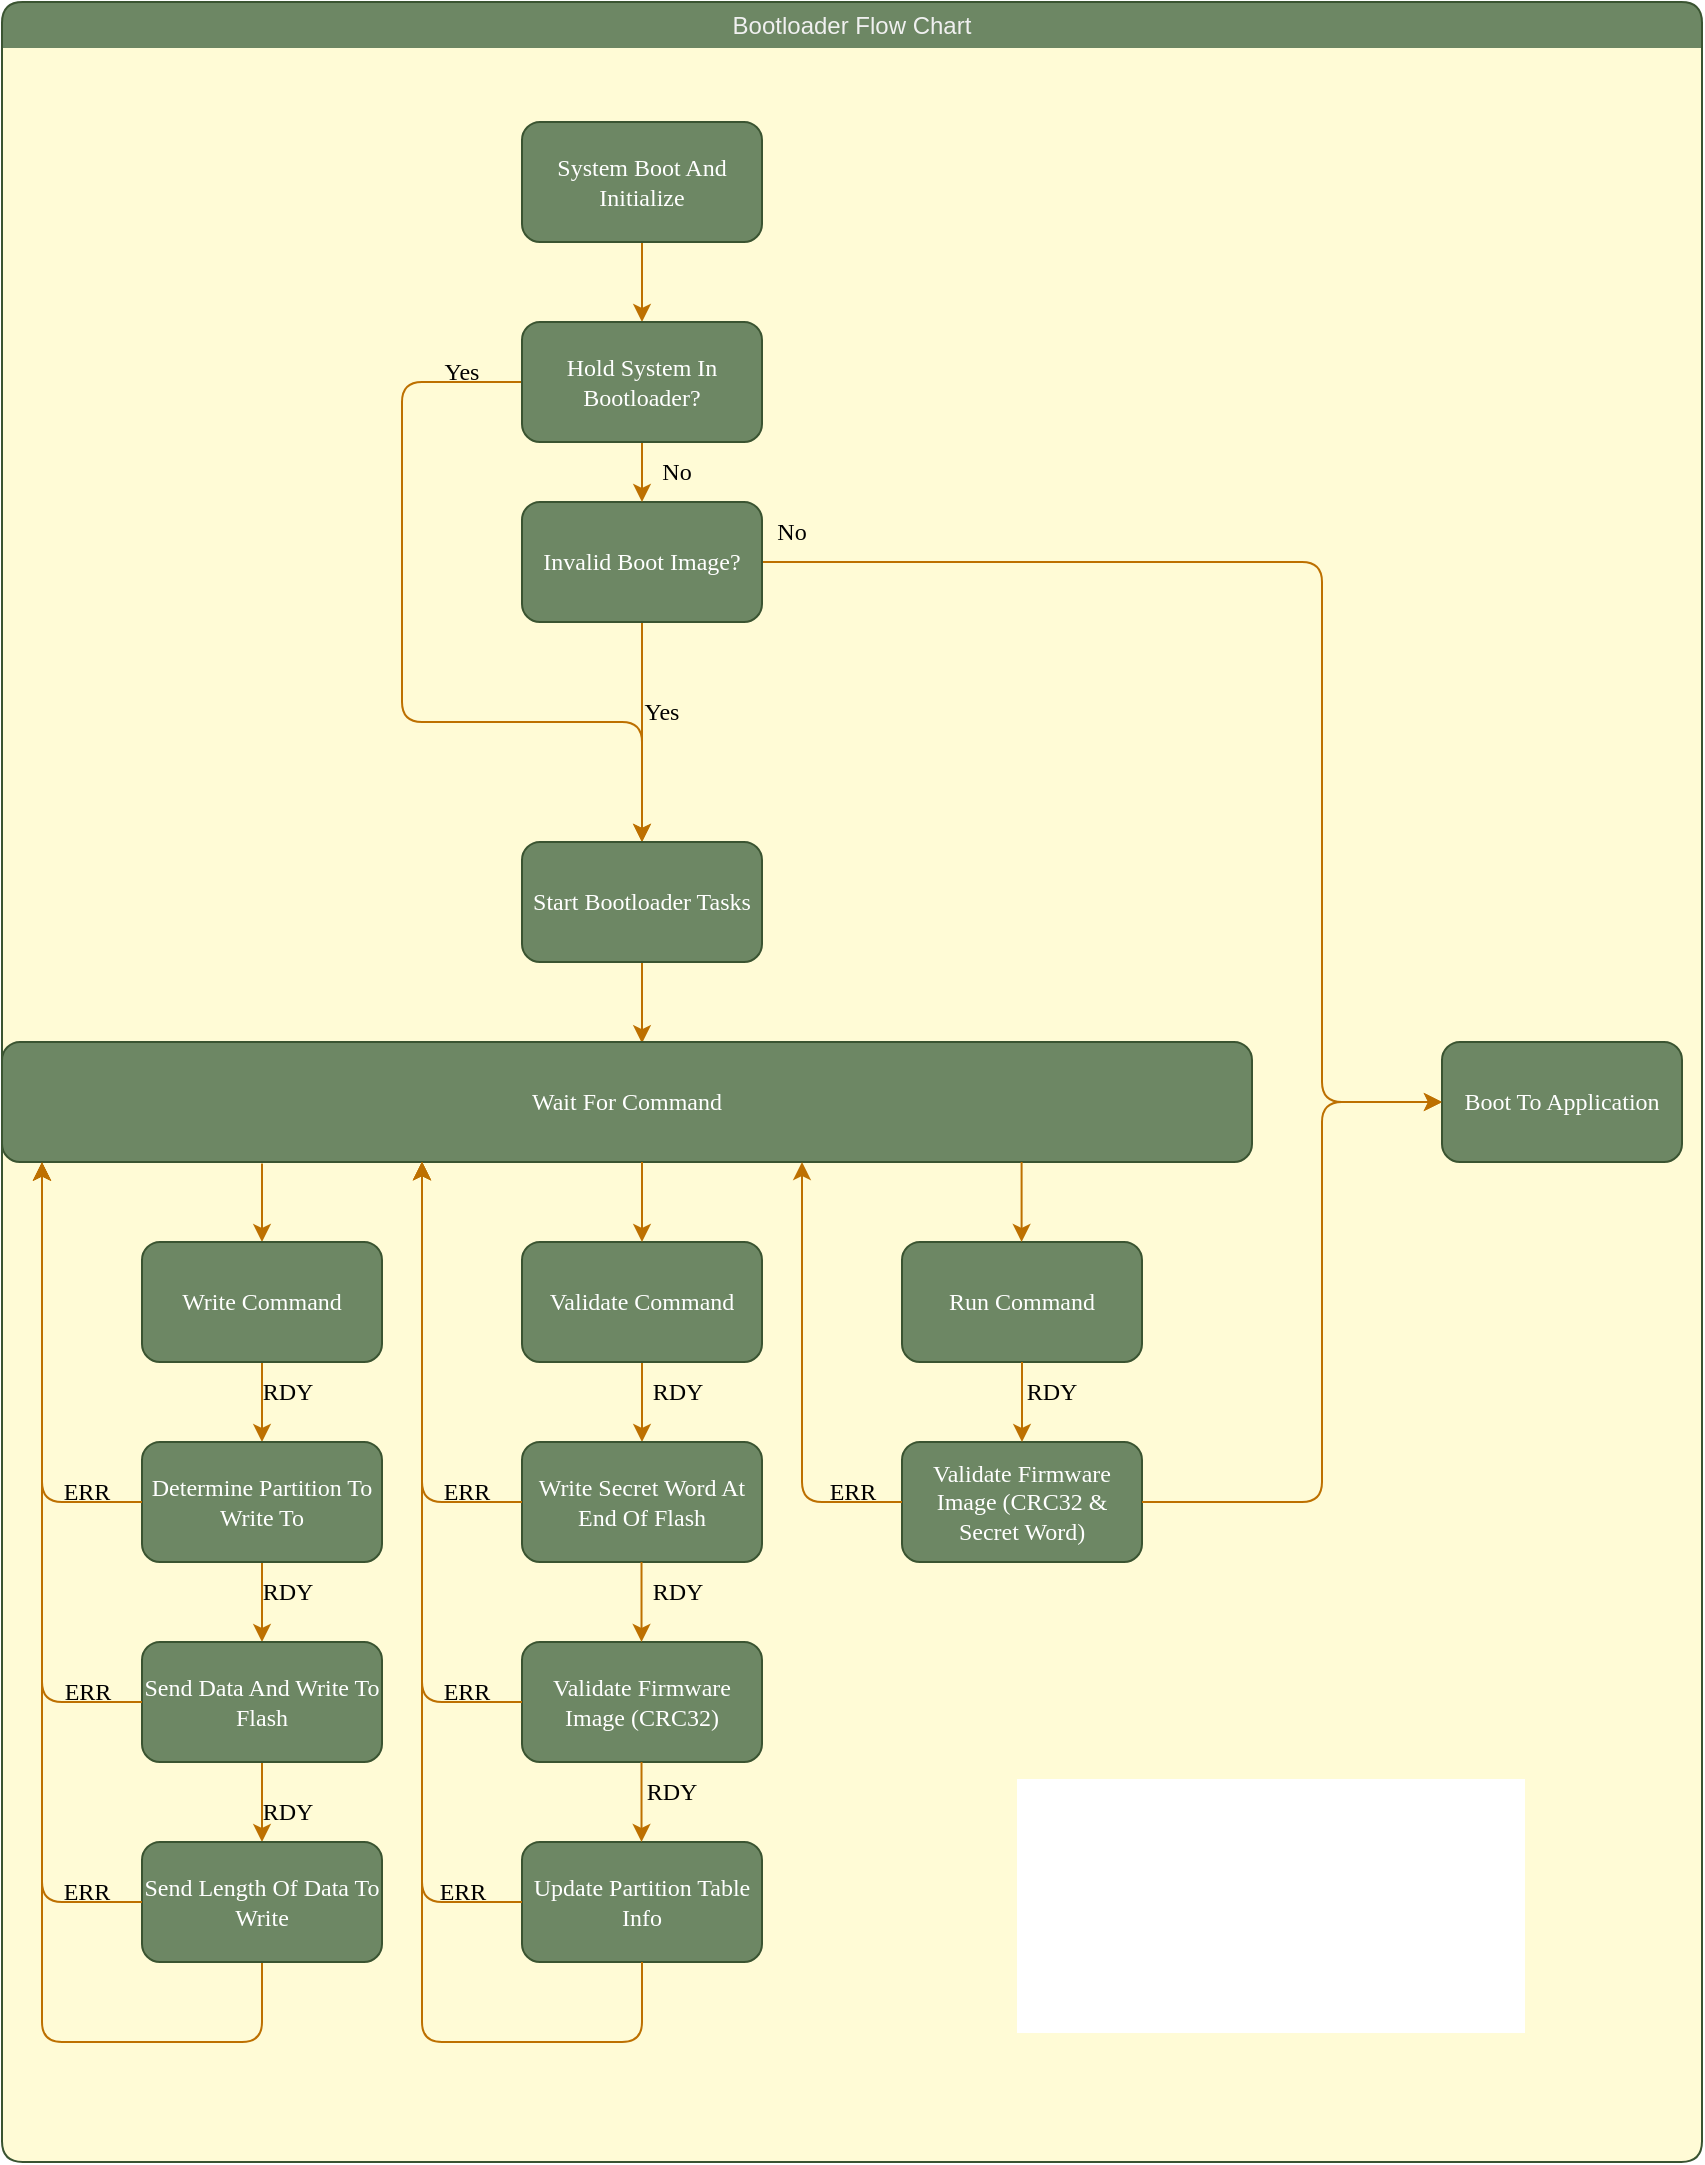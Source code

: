 <mxfile>
    <diagram id="l6yvK7D9bzQ4O7eyYnum" name="Page-1">
        <mxGraphModel dx="1450" dy="802" grid="1" gridSize="10" guides="1" tooltips="1" connect="1" arrows="1" fold="1" page="1" pageScale="1" pageWidth="850" pageHeight="1100" math="0" shadow="0">
            <root>
                <mxCell id="0"/>
                <mxCell id="1" parent="0"/>
                <mxCell id="87" value="&lt;span style=&quot;color: rgb(240, 240, 240); font-weight: 400;&quot;&gt;Bootloader Flow Chart&lt;/span&gt;" style="swimlane;whiteSpace=wrap;html=1;fillColor=#6d8764;fontColor=#ffffff;strokeColor=#3A5431;rounded=1;swimlaneLine=0;swimlaneFillColor=#FFFBD6;" vertex="1" parent="1">
                    <mxGeometry y="10" width="850" height="1080" as="geometry"/>
                </mxCell>
                <mxCell id="8" value="No" style="text;html=1;strokeColor=none;fillColor=none;align=center;verticalAlign=middle;whiteSpace=wrap;rounded=0;shadow=0;glass=0;sketch=0;fontFamily=Times New Roman;fontColor=#000000;" parent="87" vertex="1">
                    <mxGeometry x="320" y="220" width="35" height="30" as="geometry"/>
                </mxCell>
                <mxCell id="83" value="RDY" style="text;html=1;strokeColor=none;fillColor=none;align=center;verticalAlign=middle;whiteSpace=wrap;rounded=0;shadow=0;glass=0;sketch=0;fontFamily=Times New Roman;fontColor=#000000;" vertex="1" parent="87">
                    <mxGeometry x="510" y="680" width="30" height="30" as="geometry"/>
                </mxCell>
                <mxCell id="54" value="RDY" style="text;html=1;strokeColor=none;fillColor=none;align=center;verticalAlign=middle;whiteSpace=wrap;rounded=0;shadow=0;glass=0;sketch=0;fontFamily=Times New Roman;fontColor=#000000;" vertex="1" parent="87">
                    <mxGeometry x="317.5" y="680" width="40" height="30" as="geometry"/>
                </mxCell>
                <mxCell id="56" value="RDY" style="text;html=1;strokeColor=none;fillColor=none;align=center;verticalAlign=middle;whiteSpace=wrap;rounded=0;shadow=0;glass=0;sketch=0;fontFamily=Times New Roman;fontColor=#000000;" vertex="1" parent="87">
                    <mxGeometry x="317.5" y="780" width="40" height="30" as="geometry"/>
                </mxCell>
                <mxCell id="67" value="RDY" style="text;html=1;strokeColor=none;fillColor=none;align=center;verticalAlign=middle;whiteSpace=wrap;rounded=0;shadow=0;glass=0;sketch=0;fontFamily=Times New Roman;fontColor=#000000;" vertex="1" parent="87">
                    <mxGeometry x="315" y="880" width="40" height="30" as="geometry"/>
                </mxCell>
                <mxCell id="13" style="edgeStyle=none;html=1;entryX=0.5;entryY=0;entryDx=0;entryDy=0;fontFamily=Times New Roman;fillColor=#f0a30a;strokeColor=#BD7000;" parent="1" source="2" target="4" edge="1">
                    <mxGeometry relative="1" as="geometry"/>
                </mxCell>
                <mxCell id="2" value="&lt;font&gt;System Boot And Initialize&lt;/font&gt;" style="whiteSpace=wrap;html=1;fillColor=#6d8764;fontColor=#ffffff;strokeColor=#3A5431;rounded=1;shadow=0;glass=0;fontFamily=Times New Roman;" parent="1" vertex="1">
                    <mxGeometry x="260" y="70" width="120" height="60" as="geometry"/>
                </mxCell>
                <mxCell id="10" style="edgeStyle=none;html=1;entryX=0;entryY=0.5;entryDx=0;entryDy=0;fontFamily=Times New Roman;fillColor=#f0a30a;strokeColor=#BD7000;" parent="1" source="3" target="9" edge="1">
                    <mxGeometry relative="1" as="geometry">
                        <Array as="points">
                            <mxPoint x="460" y="290"/>
                            <mxPoint x="660" y="290"/>
                            <mxPoint x="660" y="450"/>
                            <mxPoint x="660" y="460"/>
                            <mxPoint x="660" y="560"/>
                        </Array>
                    </mxGeometry>
                </mxCell>
                <mxCell id="15" value="" style="edgeStyle=none;html=1;fontFamily=Times New Roman;fillColor=#f0a30a;strokeColor=#BD7000;" parent="1" source="3" target="14" edge="1">
                    <mxGeometry relative="1" as="geometry"/>
                </mxCell>
                <mxCell id="3" value="Invalid Boot Image?" style="whiteSpace=wrap;html=1;fontFamily=Times New Roman;fillColor=#6d8764;fontColor=#ffffff;strokeColor=#3A5431;rounded=1;" parent="1" vertex="1">
                    <mxGeometry x="260" y="260" width="120" height="60" as="geometry"/>
                </mxCell>
                <mxCell id="7" value="" style="edgeStyle=none;html=1;fontFamily=Times New Roman;fillColor=#f0a30a;strokeColor=#BD7000;" parent="1" source="4" target="3" edge="1">
                    <mxGeometry relative="1" as="geometry"/>
                </mxCell>
                <mxCell id="18" style="edgeStyle=none;html=1;entryX=0.5;entryY=0;entryDx=0;entryDy=0;fontFamily=Times New Roman;fillColor=#f0a30a;strokeColor=#BD7000;" parent="1" source="4" target="14" edge="1">
                    <mxGeometry relative="1" as="geometry">
                        <Array as="points">
                            <mxPoint x="200" y="200"/>
                            <mxPoint x="200" y="370"/>
                            <mxPoint x="320" y="370"/>
                        </Array>
                    </mxGeometry>
                </mxCell>
                <mxCell id="4" value="Hold System In Bootloader?" style="whiteSpace=wrap;html=1;fillColor=#6d8764;fontColor=#ffffff;strokeColor=#3A5431;rounded=1;fontFamily=Times New Roman;" parent="1" vertex="1">
                    <mxGeometry x="260" y="170" width="120" height="60" as="geometry"/>
                </mxCell>
                <mxCell id="9" value="Boot To Application" style="whiteSpace=wrap;html=1;fontFamily=Times New Roman;fillColor=#6d8764;fontColor=#ffffff;strokeColor=#3A5431;rounded=1;" parent="1" vertex="1">
                    <mxGeometry x="720" y="530" width="120" height="60" as="geometry"/>
                </mxCell>
                <mxCell id="21" value="" style="edgeStyle=none;html=1;fontFamily=Times New Roman;entryX=0.512;entryY=0.01;entryDx=0;entryDy=0;entryPerimeter=0;fillColor=#f0a30a;strokeColor=#BD7000;" parent="1" source="14" target="20" edge="1">
                    <mxGeometry relative="1" as="geometry"/>
                </mxCell>
                <mxCell id="14" value="Start Bootloader Tasks" style="whiteSpace=wrap;html=1;fontFamily=Times New Roman;fillColor=#6d8764;fontColor=#ffffff;strokeColor=#3A5431;rounded=1;" parent="1" vertex="1">
                    <mxGeometry x="260" y="430" width="120" height="60" as="geometry"/>
                </mxCell>
                <mxCell id="16" value="No" style="text;html=1;strokeColor=none;fillColor=none;align=center;verticalAlign=middle;whiteSpace=wrap;rounded=0;shadow=0;glass=0;sketch=0;fontFamily=Times New Roman;fontColor=#000000;" parent="1" vertex="1">
                    <mxGeometry x="365" y="260" width="60" height="30" as="geometry"/>
                </mxCell>
                <mxCell id="17" value="Yes" style="text;html=1;strokeColor=none;fillColor=none;align=center;verticalAlign=middle;whiteSpace=wrap;rounded=0;shadow=0;glass=0;sketch=0;fontFamily=Times New Roman;fontColor=#000000;" parent="1" vertex="1">
                    <mxGeometry x="300" y="350" width="60" height="30" as="geometry"/>
                </mxCell>
                <mxCell id="19" value="Yes" style="text;html=1;strokeColor=none;fillColor=none;align=center;verticalAlign=middle;whiteSpace=wrap;rounded=0;shadow=0;glass=0;sketch=0;fontFamily=Times New Roman;fontColor=#000000;" parent="1" vertex="1">
                    <mxGeometry x="200" y="180" width="60" height="30" as="geometry"/>
                </mxCell>
                <mxCell id="25" value="" style="edgeStyle=none;html=1;fontFamily=Times New Roman;exitX=0.208;exitY=1.012;exitDx=0;exitDy=0;exitPerimeter=0;fillColor=#f0a30a;strokeColor=#BD7000;" parent="1" source="20" target="22" edge="1">
                    <mxGeometry relative="1" as="geometry">
                        <mxPoint x="127.5" y="590" as="sourcePoint"/>
                    </mxGeometry>
                </mxCell>
                <mxCell id="20" value="Wait For Command" style="whiteSpace=wrap;html=1;fontFamily=Times New Roman;fillColor=#6d8764;fontColor=#ffffff;strokeColor=#3A5431;rounded=1;" parent="1" vertex="1">
                    <mxGeometry y="530" width="625" height="60" as="geometry"/>
                </mxCell>
                <mxCell id="26" value="" style="edgeStyle=none;html=1;fontFamily=Times New Roman;fillColor=#f0a30a;strokeColor=#BD7000;" parent="1" source="22" target="23" edge="1">
                    <mxGeometry relative="1" as="geometry"/>
                </mxCell>
                <mxCell id="22" value="Write Command" style="whiteSpace=wrap;html=1;fontFamily=Times New Roman;fillColor=#6d8764;fontColor=#ffffff;strokeColor=#3A5431;rounded=1;" parent="1" vertex="1">
                    <mxGeometry x="70" y="630" width="120" height="60" as="geometry"/>
                </mxCell>
                <mxCell id="30" value="" style="edgeStyle=none;html=1;fontFamily=Times New Roman;fillColor=#f0a30a;strokeColor=#BD7000;" parent="1" source="23" target="29" edge="1">
                    <mxGeometry relative="1" as="geometry"/>
                </mxCell>
                <mxCell id="23" value="Determine Partition To Write To" style="whiteSpace=wrap;html=1;fontFamily=Times New Roman;fillColor=#6d8764;fontColor=#ffffff;strokeColor=#3A5431;rounded=1;" parent="1" vertex="1">
                    <mxGeometry x="70" y="730" width="120" height="60" as="geometry"/>
                </mxCell>
                <mxCell id="27" value="RDY" style="text;html=1;strokeColor=none;fillColor=none;align=center;verticalAlign=middle;whiteSpace=wrap;rounded=0;shadow=0;glass=0;sketch=0;fontFamily=Times New Roman;fontColor=#000000;" parent="1" vertex="1">
                    <mxGeometry x="122.5" y="690" width="40" height="30" as="geometry"/>
                </mxCell>
                <mxCell id="36" value="" style="edgeStyle=none;html=1;fontFamily=Times New Roman;exitX=0.5;exitY=1;exitDx=0;exitDy=0;entryX=0.032;entryY=1.004;entryDx=0;entryDy=0;entryPerimeter=0;fillColor=#f0a30a;strokeColor=#BD7000;" parent="1" source="69" edge="1" target="20">
                    <mxGeometry relative="1" as="geometry">
                        <mxPoint x="20" y="600" as="targetPoint"/>
                        <Array as="points">
                            <mxPoint x="130" y="1030"/>
                            <mxPoint x="20" y="1030"/>
                        </Array>
                    </mxGeometry>
                </mxCell>
                <mxCell id="70" value="" style="edgeStyle=none;html=1;fillColor=#f0a30a;strokeColor=#BD7000;" edge="1" parent="1" source="29" target="69">
                    <mxGeometry relative="1" as="geometry"/>
                </mxCell>
                <mxCell id="29" value="Send Data And Write To Flash" style="whiteSpace=wrap;html=1;fontFamily=Times New Roman;fillColor=#6d8764;fontColor=#ffffff;strokeColor=#3A5431;rounded=1;" parent="1" vertex="1">
                    <mxGeometry x="70" y="830" width="120" height="60" as="geometry"/>
                </mxCell>
                <mxCell id="31" value="RDY" style="text;html=1;strokeColor=none;fillColor=none;align=center;verticalAlign=middle;whiteSpace=wrap;rounded=0;shadow=0;glass=0;sketch=0;fontFamily=Times New Roman;fontColor=#000000;" parent="1" vertex="1">
                    <mxGeometry x="127.5" y="790" width="30" height="30" as="geometry"/>
                </mxCell>
                <mxCell id="34" value="ERR" style="text;html=1;strokeColor=none;fillColor=none;align=center;verticalAlign=middle;whiteSpace=wrap;rounded=0;shadow=0;glass=0;sketch=0;fontFamily=Times New Roman;fontColor=#000000;" parent="1" vertex="1">
                    <mxGeometry x="22.5" y="840" width="40" height="30" as="geometry"/>
                </mxCell>
                <mxCell id="37" value="RDY" style="text;html=1;strokeColor=none;fillColor=none;align=center;verticalAlign=middle;whiteSpace=wrap;rounded=0;shadow=0;glass=0;sketch=0;fontFamily=Times New Roman;fontColor=#000000;" parent="1" vertex="1">
                    <mxGeometry x="127.5" y="900" width="30" height="30" as="geometry"/>
                </mxCell>
                <mxCell id="40" value="ERR" style="text;html=1;strokeColor=none;fillColor=none;align=center;verticalAlign=middle;whiteSpace=wrap;rounded=0;shadow=0;glass=0;sketch=0;fontFamily=Times New Roman;fontColor=#000000;" parent="1" vertex="1">
                    <mxGeometry x="20" y="740" width="45" height="30" as="geometry"/>
                </mxCell>
                <mxCell id="49" value="" style="edgeStyle=none;html=1;fontFamily=Times New Roman;fillColor=#f0a30a;strokeColor=#BD7000;" parent="1" source="42" target="48" edge="1">
                    <mxGeometry relative="1" as="geometry"/>
                </mxCell>
                <mxCell id="42" value="Validate Command" style="whiteSpace=wrap;html=1;fontFamily=Times New Roman;fillColor=#6d8764;fontColor=#ffffff;strokeColor=#3A5431;rounded=1;" parent="1" vertex="1">
                    <mxGeometry x="260" y="630" width="120" height="60" as="geometry"/>
                </mxCell>
                <mxCell id="45" value="" style="endArrow=classic;html=1;fontFamily=Times New Roman;exitX=0;exitY=0.5;exitDx=0;exitDy=0;entryX=0.032;entryY=1.005;entryDx=0;entryDy=0;entryPerimeter=0;fillColor=#f0a30a;strokeColor=#BD7000;" parent="1" source="29" target="20" edge="1">
                    <mxGeometry width="50" height="50" relative="1" as="geometry">
                        <mxPoint x="-17.5" y="870" as="sourcePoint"/>
                        <mxPoint x="20" y="600" as="targetPoint"/>
                        <Array as="points">
                            <mxPoint x="20" y="860"/>
                        </Array>
                    </mxGeometry>
                </mxCell>
                <mxCell id="46" value="" style="endArrow=classic;html=1;fontFamily=Times New Roman;exitX=0;exitY=0.5;exitDx=0;exitDy=0;entryX=0.032;entryY=1.003;entryDx=0;entryDy=0;entryPerimeter=0;fillColor=#f0a30a;strokeColor=#BD7000;" parent="1" source="23" edge="1" target="20">
                    <mxGeometry width="50" height="50" relative="1" as="geometry">
                        <mxPoint x="67.5" y="860" as="sourcePoint"/>
                        <mxPoint x="20" y="600" as="targetPoint"/>
                        <Array as="points">
                            <mxPoint x="20" y="760"/>
                        </Array>
                    </mxGeometry>
                </mxCell>
                <mxCell id="48" value="Write Secret Word At End Of Flash" style="whiteSpace=wrap;html=1;fontFamily=Times New Roman;fillColor=#6d8764;fontColor=#ffffff;strokeColor=#3A5431;rounded=1;" parent="1" vertex="1">
                    <mxGeometry x="260" y="730" width="120" height="60" as="geometry"/>
                </mxCell>
                <mxCell id="50" value="" style="edgeStyle=none;html=1;fontFamily=Times New Roman;fillColor=#f0a30a;strokeColor=#BD7000;" parent="1" edge="1">
                    <mxGeometry relative="1" as="geometry">
                        <mxPoint x="320" y="590" as="sourcePoint"/>
                        <mxPoint x="320" y="630" as="targetPoint"/>
                    </mxGeometry>
                </mxCell>
                <mxCell id="51" value="Validate Firmware Image (CRC32)" style="whiteSpace=wrap;html=1;fontFamily=Times New Roman;fillColor=#6d8764;fontColor=#ffffff;strokeColor=#3A5431;rounded=1;" vertex="1" parent="1">
                    <mxGeometry x="260" y="830" width="120" height="60" as="geometry"/>
                </mxCell>
                <mxCell id="52" value="" style="edgeStyle=none;html=1;fontFamily=Times New Roman;fillColor=#f0a30a;strokeColor=#BD7000;" edge="1" parent="1">
                    <mxGeometry relative="1" as="geometry">
                        <mxPoint x="319.76" y="790" as="sourcePoint"/>
                        <mxPoint x="319.76" y="830" as="targetPoint"/>
                    </mxGeometry>
                </mxCell>
                <mxCell id="57" value="" style="endArrow=classic;html=1;fontFamily=Times New Roman;exitX=0;exitY=0.5;exitDx=0;exitDy=0;fillColor=#f0a30a;strokeColor=#BD7000;" edge="1" parent="1">
                    <mxGeometry width="50" height="50" relative="1" as="geometry">
                        <mxPoint x="260" y="860" as="sourcePoint"/>
                        <mxPoint x="210" y="590" as="targetPoint"/>
                        <Array as="points">
                            <mxPoint x="210" y="860"/>
                        </Array>
                    </mxGeometry>
                </mxCell>
                <mxCell id="58" value="" style="endArrow=classic;html=1;fontFamily=Times New Roman;exitX=0;exitY=0.5;exitDx=0;exitDy=0;fillColor=#f0a30a;strokeColor=#BD7000;" edge="1" parent="1" source="48">
                    <mxGeometry width="50" height="50" relative="1" as="geometry">
                        <mxPoint x="260" y="760" as="sourcePoint"/>
                        <mxPoint x="210" y="590" as="targetPoint"/>
                        <Array as="points">
                            <mxPoint x="210" y="760"/>
                        </Array>
                    </mxGeometry>
                </mxCell>
                <mxCell id="60" value="ERR" style="text;html=1;strokeColor=none;fillColor=none;align=center;verticalAlign=middle;whiteSpace=wrap;rounded=0;shadow=0;glass=0;sketch=0;fontFamily=Times New Roman;fontColor=#000000;" vertex="1" parent="1">
                    <mxGeometry x="210" y="740" width="45" height="30" as="geometry"/>
                </mxCell>
                <mxCell id="62" value="ERR" style="text;html=1;strokeColor=none;fillColor=none;align=center;verticalAlign=middle;whiteSpace=wrap;rounded=0;shadow=0;glass=0;sketch=0;fontFamily=Times New Roman;fontColor=#000000;" vertex="1" parent="1">
                    <mxGeometry x="210" y="840" width="45" height="30" as="geometry"/>
                </mxCell>
                <mxCell id="65" value="Update Partition Table Info" style="whiteSpace=wrap;html=1;fontFamily=Times New Roman;fillColor=#6d8764;fontColor=#ffffff;strokeColor=#3A5431;rounded=1;" vertex="1" parent="1">
                    <mxGeometry x="260" y="930" width="120" height="60" as="geometry"/>
                </mxCell>
                <mxCell id="66" value="" style="edgeStyle=none;html=1;fontFamily=Times New Roman;fillColor=#f0a30a;strokeColor=#BD7000;" edge="1" parent="1">
                    <mxGeometry relative="1" as="geometry">
                        <mxPoint x="319.76" y="890" as="sourcePoint"/>
                        <mxPoint x="319.76" y="930" as="targetPoint"/>
                    </mxGeometry>
                </mxCell>
                <mxCell id="68" value="" style="edgeStyle=none;html=1;fontFamily=Times New Roman;exitX=0.5;exitY=1;exitDx=0;exitDy=0;fillColor=#f0a30a;strokeColor=#BD7000;" edge="1" parent="1" source="65">
                    <mxGeometry relative="1" as="geometry">
                        <mxPoint x="210" y="590" as="targetPoint"/>
                        <Array as="points">
                            <mxPoint x="320" y="1030"/>
                            <mxPoint x="210" y="1030"/>
                            <mxPoint x="210" y="840"/>
                        </Array>
                        <mxPoint x="325" y="990" as="sourcePoint"/>
                    </mxGeometry>
                </mxCell>
                <mxCell id="69" value="Send Length Of Data To Write" style="whiteSpace=wrap;html=1;fontFamily=Times New Roman;fillColor=#6d8764;fontColor=#ffffff;strokeColor=#3A5431;rounded=1;" vertex="1" parent="1">
                    <mxGeometry x="70" y="930" width="120" height="60" as="geometry"/>
                </mxCell>
                <mxCell id="71" value="" style="endArrow=classic;html=1;fontFamily=Times New Roman;exitX=0;exitY=0.5;exitDx=0;exitDy=0;entryX=0.032;entryY=1.004;entryDx=0;entryDy=0;entryPerimeter=0;fillColor=#f0a30a;strokeColor=#BD7000;" edge="1" parent="1" source="69" target="20">
                    <mxGeometry width="50" height="50" relative="1" as="geometry">
                        <mxPoint x="70" y="860" as="sourcePoint"/>
                        <mxPoint x="20" y="600" as="targetPoint"/>
                        <Array as="points">
                            <mxPoint x="20" y="960"/>
                        </Array>
                    </mxGeometry>
                </mxCell>
                <mxCell id="73" value="ERR" style="text;html=1;strokeColor=none;fillColor=none;align=center;verticalAlign=middle;whiteSpace=wrap;rounded=0;shadow=0;glass=0;sketch=0;fontFamily=Times New Roman;fontColor=#000000;" vertex="1" parent="1">
                    <mxGeometry x="20" y="940" width="45" height="30" as="geometry"/>
                </mxCell>
                <mxCell id="74" value="" style="endArrow=classic;html=1;fontFamily=Times New Roman;exitX=0;exitY=0.5;exitDx=0;exitDy=0;fillColor=#f0a30a;strokeColor=#BD7000;" edge="1" parent="1" source="65">
                    <mxGeometry width="50" height="50" relative="1" as="geometry">
                        <mxPoint x="260" y="760" as="sourcePoint"/>
                        <mxPoint x="210" y="590" as="targetPoint"/>
                        <Array as="points">
                            <mxPoint x="210" y="960"/>
                        </Array>
                    </mxGeometry>
                </mxCell>
                <mxCell id="75" value="ERR" style="text;html=1;strokeColor=none;fillColor=none;align=center;verticalAlign=middle;whiteSpace=wrap;rounded=0;shadow=0;glass=0;sketch=0;fontFamily=Times New Roman;fontColor=#000000;" vertex="1" parent="1">
                    <mxGeometry x="207.5" y="940" width="45" height="30" as="geometry"/>
                </mxCell>
                <mxCell id="76" value="Run Command" style="whiteSpace=wrap;html=1;fontFamily=Times New Roman;fillColor=#6d8764;fontColor=#ffffff;strokeColor=#3A5431;rounded=1;" vertex="1" parent="1">
                    <mxGeometry x="450" y="630" width="120" height="60" as="geometry"/>
                </mxCell>
                <mxCell id="77" value="" style="edgeStyle=none;html=1;fontFamily=Times New Roman;fillColor=#f0a30a;strokeColor=#BD7000;" edge="1" parent="1">
                    <mxGeometry relative="1" as="geometry">
                        <mxPoint x="509.8" y="590" as="sourcePoint"/>
                        <mxPoint x="509.8" y="630" as="targetPoint"/>
                    </mxGeometry>
                </mxCell>
                <mxCell id="80" value="Validate Firmware Image (CRC32 &amp;amp; Secret Word)" style="whiteSpace=wrap;html=1;fontFamily=Times New Roman;fillColor=#6d8764;fontColor=#ffffff;strokeColor=#3A5431;rounded=1;" vertex="1" parent="1">
                    <mxGeometry x="450" y="730" width="120" height="60" as="geometry"/>
                </mxCell>
                <mxCell id="81" value="" style="endArrow=classic;html=1;fontFamily=Times New Roman;entryX=0.336;entryY=1;entryDx=0;entryDy=0;entryPerimeter=0;exitX=0;exitY=0.5;exitDx=0;exitDy=0;fillColor=#f0a30a;strokeColor=#BD7000;" edge="1" parent="1" source="80">
                    <mxGeometry width="50" height="50" relative="1" as="geometry">
                        <mxPoint x="450" y="660" as="sourcePoint"/>
                        <mxPoint x="400" y="590" as="targetPoint"/>
                        <Array as="points">
                            <mxPoint x="400" y="760"/>
                        </Array>
                    </mxGeometry>
                </mxCell>
                <mxCell id="82" value="" style="edgeStyle=none;html=1;fontFamily=Times New Roman;fillColor=#f0a30a;strokeColor=#BD7000;" edge="1" parent="1">
                    <mxGeometry relative="1" as="geometry">
                        <mxPoint x="510" y="690" as="sourcePoint"/>
                        <mxPoint x="510" y="730" as="targetPoint"/>
                    </mxGeometry>
                </mxCell>
                <mxCell id="84" value="ERR" style="text;html=1;strokeColor=none;fillColor=none;align=center;verticalAlign=middle;whiteSpace=wrap;rounded=0;shadow=0;glass=0;sketch=0;fontFamily=Times New Roman;" vertex="1" parent="1">
                    <mxGeometry x="403" y="740" width="45" height="30" as="geometry"/>
                </mxCell>
                <mxCell id="85" value="" style="endArrow=classic;html=1;exitX=1;exitY=0.5;exitDx=0;exitDy=0;entryX=0;entryY=0.5;entryDx=0;entryDy=0;fillColor=#f0a30a;strokeColor=#BD7000;" edge="1" parent="1" source="80" target="9">
                    <mxGeometry width="50" height="50" relative="1" as="geometry">
                        <mxPoint x="590" y="770" as="sourcePoint"/>
                        <mxPoint x="640" y="720" as="targetPoint"/>
                        <Array as="points">
                            <mxPoint x="660" y="760"/>
                            <mxPoint x="660" y="560"/>
                        </Array>
                    </mxGeometry>
                </mxCell>
            </root>
        </mxGraphModel>
    </diagram>
</mxfile>